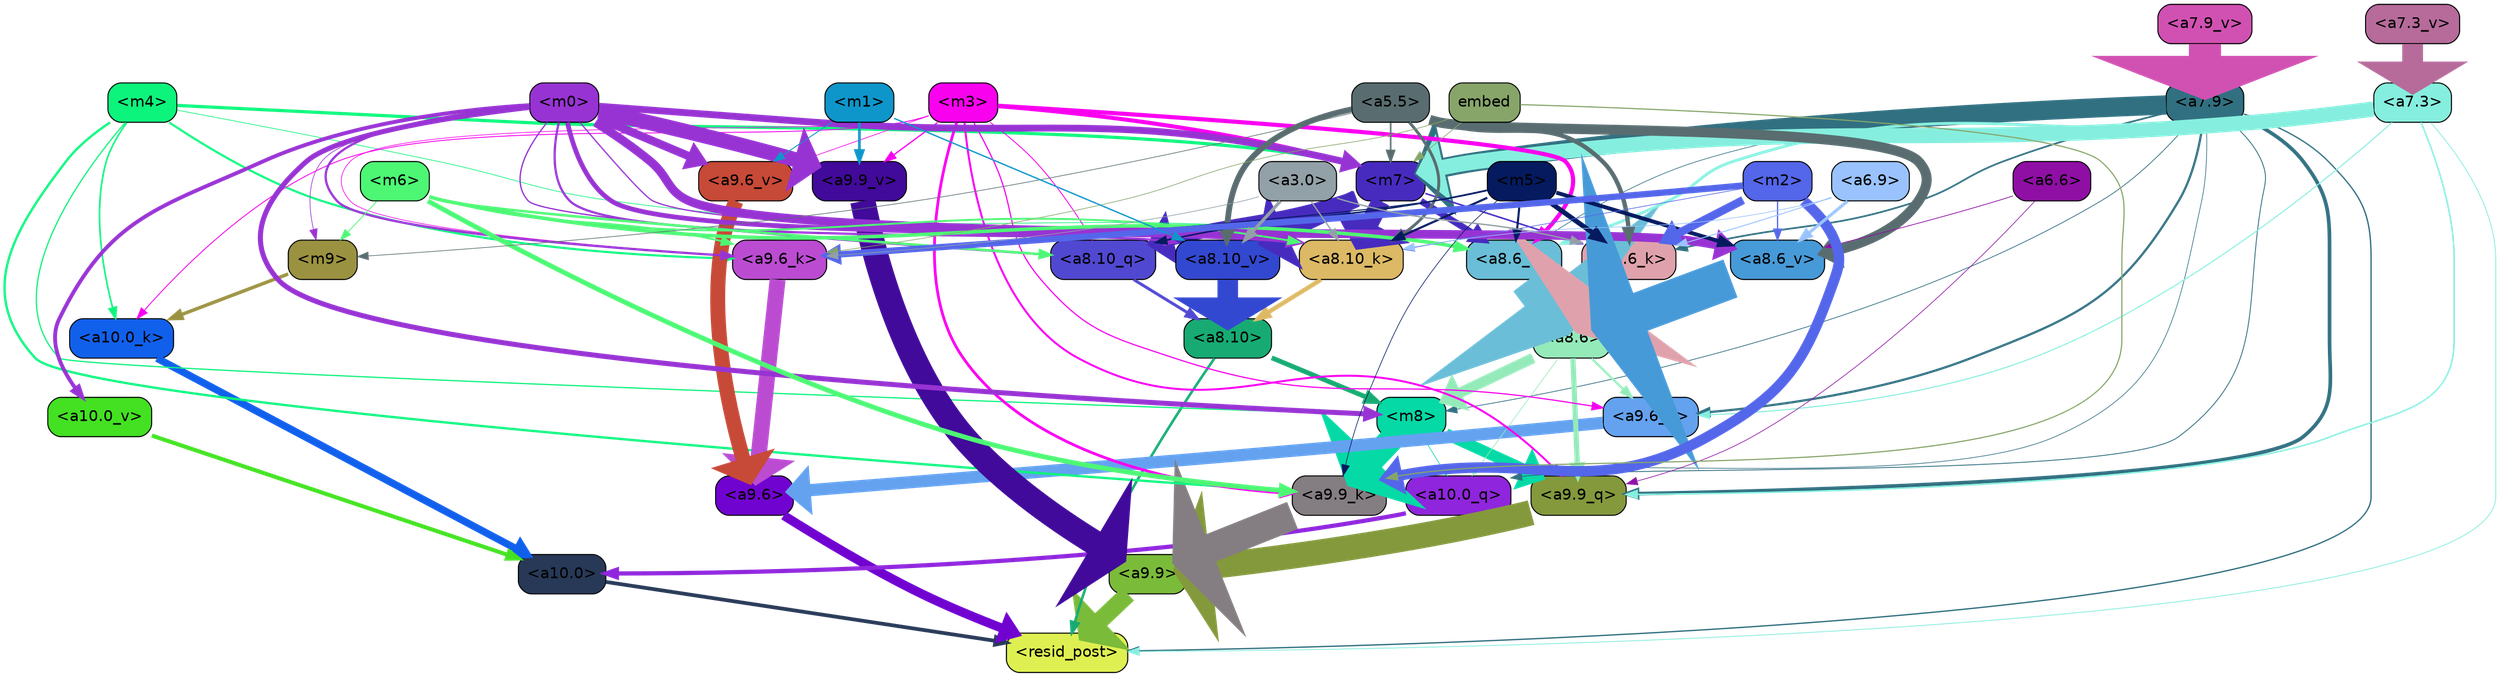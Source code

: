 strict digraph "" {
	graph [bgcolor=transparent,
		layout=dot,
		overlap=false,
		splines=true
	];
	"<a10.0>"	[color=black,
		fillcolor="#273957",
		fontname=Helvetica,
		shape=box,
		style="filled, rounded"];
	"<resid_post>"	[color=black,
		fillcolor="#def051",
		fontname=Helvetica,
		shape=box,
		style="filled, rounded"];
	"<a10.0>" -> "<resid_post>"	[color="#273957",
		penwidth=3.4253244400024414];
	"<a9.9>"	[color=black,
		fillcolor="#7bbb3a",
		fontname=Helvetica,
		shape=box,
		style="filled, rounded"];
	"<a9.9>" -> "<resid_post>"	[color="#7bbb3a",
		penwidth=16.05378818511963];
	"<a9.6>"	[color=black,
		fillcolor="#7103d0",
		fontname=Helvetica,
		shape=box,
		style="filled, rounded"];
	"<a9.6>" -> "<resid_post>"	[color="#7103d0",
		penwidth=8.33797836303711];
	"<a8.10>"	[color=black,
		fillcolor="#17ab73",
		fontname=Helvetica,
		shape=box,
		style="filled, rounded"];
	"<a8.10>" -> "<resid_post>"	[color="#17ab73",
		penwidth=2.3390636444091797];
	"<m8>"	[color=black,
		fillcolor="#05d9a6",
		fontname=Helvetica,
		shape=box,
		style="filled, rounded"];
	"<a8.10>" -> "<m8>"	[color="#17ab73",
		penwidth=4.388927459716797];
	"<a7.9>"	[color=black,
		fillcolor="#317081",
		fontname=Helvetica,
		shape=box,
		style="filled, rounded"];
	"<a7.9>" -> "<resid_post>"	[color="#317081",
		penwidth=1.1926651000976562];
	"<a10.0_q>"	[color=black,
		fillcolor="#8f25dc",
		fontname=Helvetica,
		shape=box,
		style="filled, rounded"];
	"<a7.9>" -> "<a10.0_q>"	[color="#317081",
		penwidth=0.7811813354492188];
	"<a7.9>" -> "<m8>"	[color="#317081",
		penwidth=0.6738662719726562];
	"<a9.9_q>"	[color=black,
		fillcolor="#84993c",
		fontname=Helvetica,
		shape=box,
		style="filled, rounded"];
	"<a7.9>" -> "<a9.9_q>"	[color="#317081",
		penwidth=3.33896541595459];
	"<a9.6_q>"	[color=black,
		fillcolor="#64a2f0",
		fontname=Helvetica,
		shape=box,
		style="filled, rounded"];
	"<a7.9>" -> "<a9.6_q>"	[color="#317081",
		penwidth=2.0531044006347656];
	"<a9.9_k>"	[color=black,
		fillcolor="#847e82",
		fontname=Helvetica,
		shape=box,
		style="filled, rounded"];
	"<a7.9>" -> "<a9.9_k>"	[color="#317081",
		penwidth=0.6];
	"<a8.6_q>"	[color=black,
		fillcolor="#6abed7",
		fontname=Helvetica,
		shape=box,
		style="filled, rounded"];
	"<a7.9>" -> "<a8.6_q>"	[color="#317081",
		penwidth=0.6];
	"<a8.6_k>"	[color=black,
		fillcolor="#dfa2ac",
		fontname=Helvetica,
		shape=box,
		style="filled, rounded"];
	"<a7.9>" -> "<a8.6_k>"	[color="#317081",
		penwidth=1.5751152038574219];
	"<m7>"	[color=black,
		fillcolor="#472bbf",
		fontname=Helvetica,
		shape=box,
		style="filled, rounded"];
	"<a7.9>" -> "<m7>"	[color="#317081",
		penwidth=17.67833709716797];
	"<a7.3>"	[color=black,
		fillcolor="#86eede",
		fontname=Helvetica,
		shape=box,
		style="filled, rounded"];
	"<a7.3>" -> "<resid_post>"	[color="#86eede",
		penwidth=0.7339706420898438];
	"<a7.3>" -> "<a9.9_q>"	[color="#86eede",
		penwidth=1.3609809875488281];
	"<a7.3>" -> "<a9.6_q>"	[color="#86eede",
		penwidth=0.9587650299072266];
	"<a7.3>" -> "<a8.6_q>"	[color="#86eede",
		penwidth=2.597522735595703];
	"<a7.3>" -> "<m7>"	[color="#86eede",
		penwidth=13.925512313842773];
	"<a10.0_q>" -> "<a10.0>"	[color="#8f25dc",
		penwidth=3.861766815185547];
	"<a10.0_k>"	[color=black,
		fillcolor="#1160ec",
		fontname=Helvetica,
		shape=box,
		style="filled, rounded"];
	"<a10.0_k>" -> "<a10.0>"	[color="#1160ec",
		penwidth=6.691814422607422];
	"<a10.0_v>"	[color=black,
		fillcolor="#43e122",
		fontname=Helvetica,
		shape=box,
		style="filled, rounded"];
	"<a10.0_v>" -> "<a10.0>"	[color="#43e122",
		penwidth=3.703948974609375];
	"<m8>" -> "<a10.0_q>"	[color="#05d9a6",
		penwidth=0.6];
	"<m8>" -> "<a9.9_q>"	[color="#05d9a6",
		penwidth=10.407995223999023];
	"<m8>" -> "<a9.9_k>"	[color="#05d9a6",
		penwidth=22.67278480529785];
	"<a8.6>"	[color=black,
		fillcolor="#95eab9",
		fontname=Helvetica,
		shape=box,
		style="filled, rounded"];
	"<a8.6>" -> "<a10.0_q>"	[color="#95eab9",
		penwidth=0.6];
	"<a8.6>" -> "<m8>"	[color="#95eab9",
		penwidth=9.616483688354492];
	"<a8.6>" -> "<a9.9_q>"	[color="#95eab9",
		penwidth=4.681654930114746];
	"<a8.6>" -> "<a9.6_q>"	[color="#95eab9",
		penwidth=2.0046749114990234];
	"<m9>"	[color=black,
		fillcolor="#9b9241",
		fontname=Helvetica,
		shape=box,
		style="filled, rounded"];
	"<m9>" -> "<a10.0_k>"	[color="#9b9241",
		penwidth=3.1536026000976562];
	"<m4>"	[color=black,
		fillcolor="#0df47c",
		fontname=Helvetica,
		shape=box,
		style="filled, rounded"];
	"<m4>" -> "<a10.0_k>"	[color="#0df47c",
		penwidth=1.4532089233398438];
	"<m4>" -> "<m8>"	[color="#0df47c",
		penwidth=1.1121444702148438];
	"<m4>" -> "<a9.9_k>"	[color="#0df47c",
		penwidth=2.1296005249023438];
	"<a9.6_k>"	[color=black,
		fillcolor="#bb4cd2",
		fontname=Helvetica,
		shape=box,
		style="filled, rounded"];
	"<m4>" -> "<a9.6_k>"	[color="#0df47c",
		penwidth=1.93524169921875];
	"<m4>" -> "<a8.6_q>"	[color="#0df47c",
		penwidth=0.6086311340332031];
	"<m4>" -> "<m7>"	[color="#0df47c",
		penwidth=2.9153175354003906];
	"<m3>"	[color=black,
		fillcolor="#f801ee",
		fontname=Helvetica,
		shape=box,
		style="filled, rounded"];
	"<m3>" -> "<a10.0_k>"	[color="#f801ee",
		penwidth=0.8012542724609375];
	"<m3>" -> "<a9.9_q>"	[color="#f801ee",
		penwidth=1.8098411560058594];
	"<m3>" -> "<a9.6_q>"	[color="#f801ee",
		penwidth=1.0731983184814453];
	"<m3>" -> "<a9.9_k>"	[color="#f801ee",
		penwidth=2.538074493408203];
	"<m3>" -> "<a9.6_k>"	[color="#f801ee",
		penwidth=0.6];
	"<a9.9_v>"	[color=black,
		fillcolor="#410a9a",
		fontname=Helvetica,
		shape=box,
		style="filled, rounded"];
	"<m3>" -> "<a9.9_v>"	[color="#f801ee",
		penwidth=1.1908531188964844];
	"<a9.6_v>"	[color=black,
		fillcolor="#c74937",
		fontname=Helvetica,
		shape=box,
		style="filled, rounded"];
	"<m3>" -> "<a9.6_v>"	[color="#f801ee",
		penwidth=0.6];
	"<a8.10_q>"	[color=black,
		fillcolor="#5148d1",
		fontname=Helvetica,
		shape=box,
		style="filled, rounded"];
	"<m3>" -> "<a8.10_q>"	[color="#f801ee",
		penwidth=0.7969093322753906];
	"<m3>" -> "<a8.6_q>"	[color="#f801ee",
		penwidth=3.8069801330566406];
	"<m3>" -> "<m7>"	[color="#f801ee",
		penwidth=3.7463531494140625];
	"<m0>"	[color=black,
		fillcolor="#9833d3",
		fontname=Helvetica,
		shape=box,
		style="filled, rounded"];
	"<m0>" -> "<a10.0_v>"	[color="#9833d3",
		penwidth=3.520832061767578];
	"<m0>" -> "<m8>"	[color="#9833d3",
		penwidth=4.624839782714844];
	"<m0>" -> "<m9>"	[color="#9833d3",
		penwidth=0.6];
	"<m0>" -> "<a9.6_k>"	[color="#9833d3",
		penwidth=2.0742149353027344];
	"<m0>" -> "<a9.9_v>"	[color="#9833d3",
		penwidth=13.6649169921875];
	"<m0>" -> "<a9.6_v>"	[color="#9833d3",
		penwidth=7.575786590576172];
	"<m0>" -> "<a8.10_q>"	[color="#9833d3",
		penwidth=1.1731605529785156];
	"<a8.10_k>"	[color=black,
		fillcolor="#dcb965",
		fontname=Helvetica,
		shape=box,
		style="filled, rounded"];
	"<m0>" -> "<a8.10_k>"	[color="#9833d3",
		penwidth=4.350425720214844];
	"<m0>" -> "<a8.6_k>"	[color="#9833d3",
		penwidth=1.1486854553222656];
	"<a8.10_v>"	[color=black,
		fillcolor="#3348d0",
		fontname=Helvetica,
		shape=box,
		style="filled, rounded"];
	"<m0>" -> "<a8.10_v>"	[color="#9833d3",
		penwidth=2.0526657104492188];
	"<a8.6_v>"	[color=black,
		fillcolor="#479ad8",
		fontname=Helvetica,
		shape=box,
		style="filled, rounded"];
	"<m0>" -> "<a8.6_v>"	[color="#9833d3",
		penwidth=7.951751708984375];
	"<m0>" -> "<m7>"	[color="#9833d3",
		penwidth=6.283721923828125];
	"<m6>"	[color=black,
		fillcolor="#4df774",
		fontname=Helvetica,
		shape=box,
		style="filled, rounded"];
	"<m6>" -> "<m9>"	[color="#4df774",
		penwidth=0.7276992797851562];
	"<m6>" -> "<a9.9_k>"	[color="#4df774",
		penwidth=4.405937194824219];
	"<m6>" -> "<a9.6_k>"	[color="#4df774",
		penwidth=1.6540985107421875];
	"<m6>" -> "<a8.10_q>"	[color="#4df774",
		penwidth=2.2618331909179688];
	"<m6>" -> "<a8.6_q>"	[color="#4df774",
		penwidth=3.241657257080078];
	"<m6>" -> "<a8.10_k>"	[color="#4df774",
		penwidth=1.733642578125];
	"<a5.5>"	[color=black,
		fillcolor="#596d70",
		fontname=Helvetica,
		shape=box,
		style="filled, rounded"];
	"<a5.5>" -> "<m9>"	[color="#596d70",
		penwidth=0.6];
	"<a5.5>" -> "<a8.10_k>"	[color="#596d70",
		penwidth=2.6749038696289062];
	"<a5.5>" -> "<a8.6_k>"	[color="#596d70",
		penwidth=3.9810218811035156];
	"<a5.5>" -> "<a8.10_v>"	[color="#596d70",
		penwidth=5.2978057861328125];
	"<a5.5>" -> "<a8.6_v>"	[color="#596d70",
		penwidth=9.177913665771484];
	"<a5.5>" -> "<m7>"	[color="#596d70",
		penwidth=1.5525360107421875];
	"<a9.9_q>" -> "<a9.9>"	[color="#84993c",
		penwidth=23.20368194580078];
	"<a9.6_q>" -> "<a9.6>"	[color="#64a2f0",
		penwidth=11.181507110595703];
	"<a9.9_k>" -> "<a9.9>"	[color="#847e82",
		penwidth=26.641464233398438];
	"<a9.6_k>" -> "<a9.6>"	[color="#bb4cd2",
		penwidth=14.532459259033203];
	"<a9.9_v>" -> "<a9.9>"	[color="#410a9a",
		penwidth=23.02225112915039];
	"<a9.6_v>" -> "<a9.6>"	[color="#c74937",
		penwidth=13.634431838989258];
	"<a6.6>"	[color=black,
		fillcolor="#8f0fa4",
		fontname=Helvetica,
		shape=box,
		style="filled, rounded"];
	"<a6.6>" -> "<a9.9_q>"	[color="#8f0fa4",
		penwidth=0.6];
	"<a6.6>" -> "<a8.6_v>"	[color="#8f0fa4",
		penwidth=0.6731643676757812];
	"<m5>"	[color=black,
		fillcolor="#051a5f",
		fontname=Helvetica,
		shape=box,
		style="filled, rounded"];
	"<m5>" -> "<a9.9_k>"	[color="#051a5f",
		penwidth=0.6];
	"<m5>" -> "<a9.6_k>"	[color="#051a5f",
		penwidth=0.9087238311767578];
	"<m5>" -> "<a8.10_q>"	[color="#051a5f",
		penwidth=1.3886604309082031];
	"<m5>" -> "<a8.6_q>"	[color="#051a5f",
		penwidth=1.8975334167480469];
	"<m5>" -> "<a8.10_k>"	[color="#051a5f",
		penwidth=1.9560012817382812];
	"<m5>" -> "<a8.6_k>"	[color="#051a5f",
		penwidth=4.4348602294921875];
	"<m5>" -> "<a8.6_v>"	[color="#051a5f",
		penwidth=3.547332763671875];
	"<m2>"	[color=black,
		fillcolor="#5466e9",
		fontname=Helvetica,
		shape=box,
		style="filled, rounded"];
	"<m2>" -> "<a9.9_k>"	[color="#5466e9",
		penwidth=9.546476364135742];
	"<m2>" -> "<a9.6_k>"	[color="#5466e9",
		penwidth=5.765581130981445];
	"<m2>" -> "<a8.10_k>"	[color="#5466e9",
		penwidth=0.6];
	"<m2>" -> "<a8.6_k>"	[color="#5466e9",
		penwidth=7.5130767822265625];
	"<m2>" -> "<a8.6_v>"	[color="#5466e9",
		penwidth=1.1399917602539062];
	embed	[color=black,
		fillcolor="#87a569",
		fontname=Helvetica,
		shape=box,
		style="filled, rounded"];
	embed -> "<a9.9_k>"	[color="#87a569",
		penwidth=1.044057846069336];
	embed -> "<a9.6_k>"	[color="#87a569",
		penwidth=0.6];
	embed -> "<m7>"	[color="#87a569",
		penwidth=0.6];
	"<a3.0>"	[color=black,
		fillcolor="#92a0a7",
		fontname=Helvetica,
		shape=box,
		style="filled, rounded"];
	"<a3.0>" -> "<a9.6_k>"	[color="#92a0a7",
		penwidth=0.6];
	"<a3.0>" -> "<a8.10_k>"	[color="#92a0a7",
		penwidth=1.2375259399414062];
	"<a3.0>" -> "<a8.6_k>"	[color="#92a0a7",
		penwidth=1.2278594970703125];
	"<a3.0>" -> "<a8.10_v>"	[color="#92a0a7",
		penwidth=2.9724464416503906];
	"<m1>"	[color=black,
		fillcolor="#0e96ca",
		fontname=Helvetica,
		shape=box,
		style="filled, rounded"];
	"<m1>" -> "<a9.9_v>"	[color="#0e96ca",
		penwidth=2.484710693359375];
	"<m1>" -> "<a9.6_v>"	[color="#0e96ca",
		penwidth=0.8296928405761719];
	"<m1>" -> "<a8.10_v>"	[color="#0e96ca",
		penwidth=1.2231903076171875];
	"<a8.10_q>" -> "<a8.10>"	[color="#5148d1",
		penwidth=2.6974411010742188];
	"<a8.6_q>" -> "<a8.6>"	[color="#6abed7",
		penwidth=34.91962909698486];
	"<a8.10_k>" -> "<a8.10>"	[color="#dcb965",
		penwidth=3.9815139770507812];
	"<a8.6_k>" -> "<a8.6>"	[color="#dfa2ac",
		penwidth=30.12779998779297];
	"<a8.10_v>" -> "<a8.10>"	[color="#3348d0",
		penwidth=18.80433464050293];
	"<a8.6_v>" -> "<a8.6>"	[color="#479ad8",
		penwidth=37.04597568511963];
	"<m7>" -> "<a8.10_q>"	[color="#472bbf",
		penwidth=12.189899444580078];
	"<m7>" -> "<a8.6_q>"	[color="#472bbf",
		penwidth=5.949329376220703];
	"<m7>" -> "<a8.10_k>"	[color="#472bbf",
		penwidth=16.634174346923828];
	"<m7>" -> "<a8.6_k>"	[color="#472bbf",
		penwidth=1.4160232543945312];
	"<m7>" -> "<a8.10_v>"	[color="#472bbf",
		penwidth=15.893604278564453];
	"<a6.9>"	[color=black,
		fillcolor="#9ac3fe",
		fontname=Helvetica,
		shape=box,
		style="filled, rounded"];
	"<a6.9>" -> "<a8.10_k>"	[color="#9ac3fe",
		penwidth=0.6];
	"<a6.9>" -> "<a8.6_k>"	[color="#9ac3fe",
		penwidth=0.8667373657226562];
	"<a6.9>" -> "<a8.6_v>"	[color="#9ac3fe",
		penwidth=2.8011817932128906];
	"<a7.9_v>"	[color=black,
		fillcolor="#d151b2",
		fontname=Helvetica,
		shape=box,
		style="filled, rounded"];
	"<a7.9_v>" -> "<a7.9>"	[color="#d151b2",
		penwidth=29.394658088684082];
	"<a7.3_v>"	[color=black,
		fillcolor="#b66b9b",
		fontname=Helvetica,
		shape=box,
		style="filled, rounded"];
	"<a7.3_v>" -> "<a7.3>"	[color="#b66b9b",
		penwidth=19.01776695251465];
}
